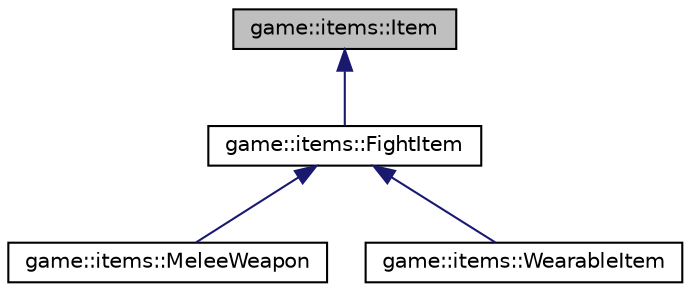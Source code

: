 digraph "game::items::Item"
{
 // LATEX_PDF_SIZE
  edge [fontname="Helvetica",fontsize="10",labelfontname="Helvetica",labelfontsize="10"];
  node [fontname="Helvetica",fontsize="10",shape=record];
  Node1 [label="game::items::Item",height=0.2,width=0.4,color="black", fillcolor="grey75", style="filled", fontcolor="black",tooltip="An item is an object an entity can own and use."];
  Node1 -> Node2 [dir="back",color="midnightblue",fontsize="10",style="solid",fontname="Helvetica"];
  Node2 [label="game::items::FightItem",height=0.2,width=0.4,color="black", fillcolor="white", style="filled",URL="$classgame_1_1items_1_1_fight_item.html",tooltip="A FightItem is an object that has a role in combat."];
  Node2 -> Node3 [dir="back",color="midnightblue",fontsize="10",style="solid",fontname="Helvetica"];
  Node3 [label="game::items::MeleeWeapon",height=0.2,width=0.4,color="black", fillcolor="white", style="filled",URL="$classgame_1_1items_1_1_melee_weapon.html",tooltip="A Melee Weapon is used to make physical damages, for example a sword."];
  Node2 -> Node4 [dir="back",color="midnightblue",fontsize="10",style="solid",fontname="Helvetica"];
  Node4 [label="game::items::WearableItem",height=0.2,width=0.4,color="black", fillcolor="white", style="filled",URL="$classgame_1_1items_1_1_wearable_item.html",tooltip=" "];
}

